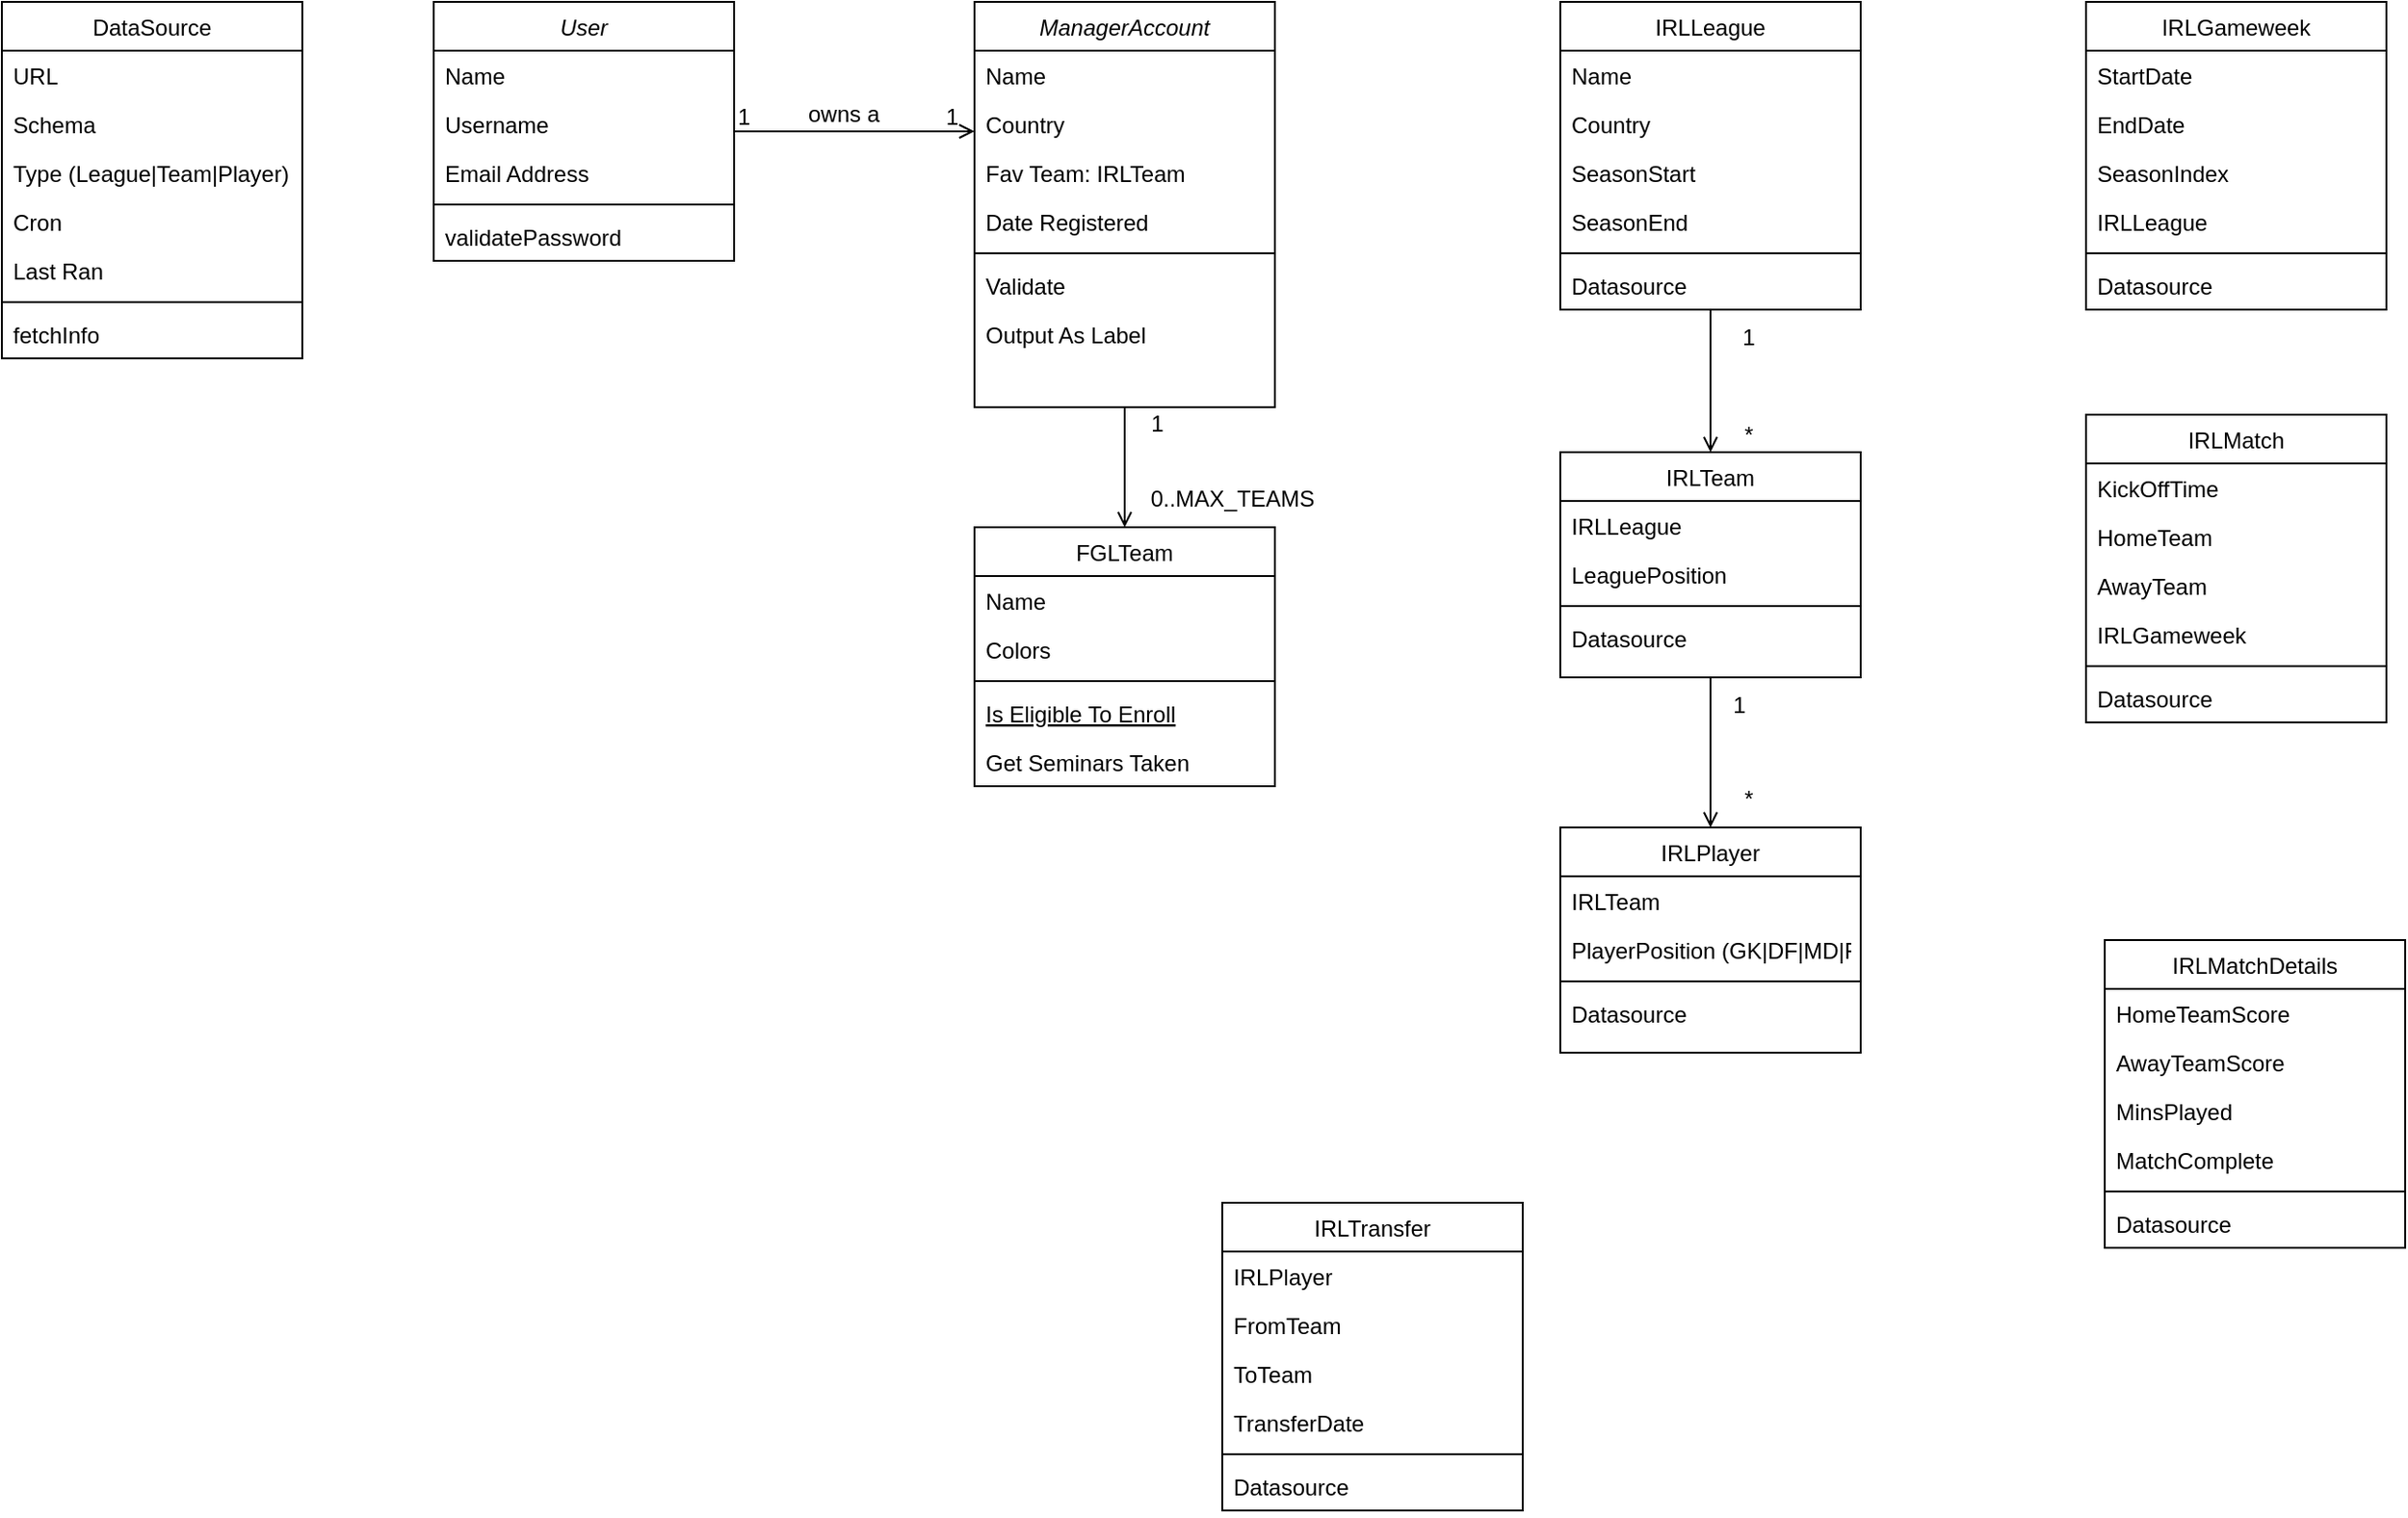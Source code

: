 <mxfile version="20.8.16" type="device"><diagram id="C5RBs43oDa-KdzZeNtuy" name="Page-1"><mxGraphModel dx="2389" dy="926" grid="1" gridSize="10" guides="1" tooltips="1" connect="1" arrows="1" fold="1" page="1" pageScale="1" pageWidth="827" pageHeight="1169" math="0" shadow="0"><root><mxCell id="WIyWlLk6GJQsqaUBKTNV-0"/><mxCell id="WIyWlLk6GJQsqaUBKTNV-1" parent="WIyWlLk6GJQsqaUBKTNV-0"/><mxCell id="zkfFHV4jXpPFQw0GAbJ--0" value="User" style="swimlane;fontStyle=2;align=center;verticalAlign=top;childLayout=stackLayout;horizontal=1;startSize=26;horizontalStack=0;resizeParent=1;resizeLast=0;collapsible=1;marginBottom=0;rounded=0;shadow=0;strokeWidth=1;" parent="WIyWlLk6GJQsqaUBKTNV-1" vertex="1"><mxGeometry x="220" y="120" width="160" height="138" as="geometry"><mxRectangle x="230" y="140" width="160" height="26" as="alternateBounds"/></mxGeometry></mxCell><mxCell id="zkfFHV4jXpPFQw0GAbJ--1" value="Name" style="text;align=left;verticalAlign=top;spacingLeft=4;spacingRight=4;overflow=hidden;rotatable=0;points=[[0,0.5],[1,0.5]];portConstraint=eastwest;" parent="zkfFHV4jXpPFQw0GAbJ--0" vertex="1"><mxGeometry y="26" width="160" height="26" as="geometry"/></mxCell><mxCell id="zkfFHV4jXpPFQw0GAbJ--2" value="Username" style="text;align=left;verticalAlign=top;spacingLeft=4;spacingRight=4;overflow=hidden;rotatable=0;points=[[0,0.5],[1,0.5]];portConstraint=eastwest;rounded=0;shadow=0;html=0;" parent="zkfFHV4jXpPFQw0GAbJ--0" vertex="1"><mxGeometry y="52" width="160" height="26" as="geometry"/></mxCell><mxCell id="zkfFHV4jXpPFQw0GAbJ--3" value="Email Address" style="text;align=left;verticalAlign=top;spacingLeft=4;spacingRight=4;overflow=hidden;rotatable=0;points=[[0,0.5],[1,0.5]];portConstraint=eastwest;rounded=0;shadow=0;html=0;" parent="zkfFHV4jXpPFQw0GAbJ--0" vertex="1"><mxGeometry y="78" width="160" height="26" as="geometry"/></mxCell><mxCell id="zkfFHV4jXpPFQw0GAbJ--4" value="" style="line;html=1;strokeWidth=1;align=left;verticalAlign=middle;spacingTop=-1;spacingLeft=3;spacingRight=3;rotatable=0;labelPosition=right;points=[];portConstraint=eastwest;" parent="zkfFHV4jXpPFQw0GAbJ--0" vertex="1"><mxGeometry y="104" width="160" height="8" as="geometry"/></mxCell><mxCell id="zkfFHV4jXpPFQw0GAbJ--5" value="validatePassword" style="text;align=left;verticalAlign=top;spacingLeft=4;spacingRight=4;overflow=hidden;rotatable=0;points=[[0,0.5],[1,0.5]];portConstraint=eastwest;" parent="zkfFHV4jXpPFQw0GAbJ--0" vertex="1"><mxGeometry y="112" width="160" height="26" as="geometry"/></mxCell><mxCell id="opDVSPh0P46vlXtMyU13-7" style="edgeStyle=orthogonalEdgeStyle;rounded=0;orthogonalLoop=1;jettySize=auto;html=1;entryX=0.5;entryY=0;entryDx=0;entryDy=0;endArrow=open;endFill=0;" parent="WIyWlLk6GJQsqaUBKTNV-1" source="zkfFHV4jXpPFQw0GAbJ--17" target="opDVSPh0P46vlXtMyU13-0" edge="1"><mxGeometry relative="1" as="geometry"/></mxCell><mxCell id="zkfFHV4jXpPFQw0GAbJ--17" value="ManagerAccount" style="swimlane;fontStyle=2;align=center;verticalAlign=top;childLayout=stackLayout;horizontal=1;startSize=26;horizontalStack=0;resizeParent=1;resizeLast=0;collapsible=1;marginBottom=0;rounded=0;shadow=0;strokeWidth=1;" parent="WIyWlLk6GJQsqaUBKTNV-1" vertex="1"><mxGeometry x="508" y="120" width="160" height="216" as="geometry"><mxRectangle x="550" y="140" width="160" height="26" as="alternateBounds"/></mxGeometry></mxCell><mxCell id="zkfFHV4jXpPFQw0GAbJ--18" value="Name" style="text;align=left;verticalAlign=top;spacingLeft=4;spacingRight=4;overflow=hidden;rotatable=0;points=[[0,0.5],[1,0.5]];portConstraint=eastwest;" parent="zkfFHV4jXpPFQw0GAbJ--17" vertex="1"><mxGeometry y="26" width="160" height="26" as="geometry"/></mxCell><mxCell id="zkfFHV4jXpPFQw0GAbJ--19" value="Country" style="text;align=left;verticalAlign=top;spacingLeft=4;spacingRight=4;overflow=hidden;rotatable=0;points=[[0,0.5],[1,0.5]];portConstraint=eastwest;rounded=0;shadow=0;html=0;" parent="zkfFHV4jXpPFQw0GAbJ--17" vertex="1"><mxGeometry y="52" width="160" height="26" as="geometry"/></mxCell><mxCell id="zkfFHV4jXpPFQw0GAbJ--20" value="Fav Team: IRLTeam" style="text;align=left;verticalAlign=top;spacingLeft=4;spacingRight=4;overflow=hidden;rotatable=0;points=[[0,0.5],[1,0.5]];portConstraint=eastwest;rounded=0;shadow=0;html=0;" parent="zkfFHV4jXpPFQw0GAbJ--17" vertex="1"><mxGeometry y="78" width="160" height="26" as="geometry"/></mxCell><mxCell id="zkfFHV4jXpPFQw0GAbJ--22" value="Date Registered" style="text;align=left;verticalAlign=top;spacingLeft=4;spacingRight=4;overflow=hidden;rotatable=0;points=[[0,0.5],[1,0.5]];portConstraint=eastwest;rounded=0;shadow=0;html=0;" parent="zkfFHV4jXpPFQw0GAbJ--17" vertex="1"><mxGeometry y="104" width="160" height="26" as="geometry"/></mxCell><mxCell id="zkfFHV4jXpPFQw0GAbJ--23" value="" style="line;html=1;strokeWidth=1;align=left;verticalAlign=middle;spacingTop=-1;spacingLeft=3;spacingRight=3;rotatable=0;labelPosition=right;points=[];portConstraint=eastwest;" parent="zkfFHV4jXpPFQw0GAbJ--17" vertex="1"><mxGeometry y="130" width="160" height="8" as="geometry"/></mxCell><mxCell id="zkfFHV4jXpPFQw0GAbJ--24" value="Validate" style="text;align=left;verticalAlign=top;spacingLeft=4;spacingRight=4;overflow=hidden;rotatable=0;points=[[0,0.5],[1,0.5]];portConstraint=eastwest;" parent="zkfFHV4jXpPFQw0GAbJ--17" vertex="1"><mxGeometry y="138" width="160" height="26" as="geometry"/></mxCell><mxCell id="zkfFHV4jXpPFQw0GAbJ--25" value="Output As Label" style="text;align=left;verticalAlign=top;spacingLeft=4;spacingRight=4;overflow=hidden;rotatable=0;points=[[0,0.5],[1,0.5]];portConstraint=eastwest;" parent="zkfFHV4jXpPFQw0GAbJ--17" vertex="1"><mxGeometry y="164" width="160" height="26" as="geometry"/></mxCell><mxCell id="zkfFHV4jXpPFQw0GAbJ--26" value="" style="endArrow=open;shadow=0;strokeWidth=1;rounded=0;endFill=1;edgeStyle=elbowEdgeStyle;elbow=vertical;" parent="WIyWlLk6GJQsqaUBKTNV-1" source="zkfFHV4jXpPFQw0GAbJ--0" target="zkfFHV4jXpPFQw0GAbJ--17" edge="1"><mxGeometry x="0.5" y="41" relative="1" as="geometry"><mxPoint x="380" y="192" as="sourcePoint"/><mxPoint x="540" y="192" as="targetPoint"/><mxPoint x="-40" y="32" as="offset"/></mxGeometry></mxCell><mxCell id="zkfFHV4jXpPFQw0GAbJ--27" value="1" style="resizable=0;align=left;verticalAlign=bottom;labelBackgroundColor=none;fontSize=12;" parent="zkfFHV4jXpPFQw0GAbJ--26" connectable="0" vertex="1"><mxGeometry x="-1" relative="1" as="geometry"><mxPoint y="1" as="offset"/></mxGeometry></mxCell><mxCell id="zkfFHV4jXpPFQw0GAbJ--28" value="1" style="resizable=0;align=right;verticalAlign=bottom;labelBackgroundColor=none;fontSize=12;" parent="zkfFHV4jXpPFQw0GAbJ--26" connectable="0" vertex="1"><mxGeometry x="1" relative="1" as="geometry"><mxPoint x="-7" y="1" as="offset"/></mxGeometry></mxCell><mxCell id="zkfFHV4jXpPFQw0GAbJ--29" value="owns a" style="text;html=1;resizable=0;points=[];;align=center;verticalAlign=middle;labelBackgroundColor=none;rounded=0;shadow=0;strokeWidth=1;fontSize=12;" parent="zkfFHV4jXpPFQw0GAbJ--26" vertex="1" connectable="0"><mxGeometry x="0.5" y="49" relative="1" as="geometry"><mxPoint x="-38" y="40" as="offset"/></mxGeometry></mxCell><mxCell id="opDVSPh0P46vlXtMyU13-0" value="FGLTeam" style="swimlane;fontStyle=0;align=center;verticalAlign=top;childLayout=stackLayout;horizontal=1;startSize=26;horizontalStack=0;resizeParent=1;resizeLast=0;collapsible=1;marginBottom=0;rounded=0;shadow=0;strokeWidth=1;" parent="WIyWlLk6GJQsqaUBKTNV-1" vertex="1"><mxGeometry x="508" y="400" width="160" height="138" as="geometry"><mxRectangle x="130" y="380" width="160" height="26" as="alternateBounds"/></mxGeometry></mxCell><mxCell id="opDVSPh0P46vlXtMyU13-1" value="Name" style="text;align=left;verticalAlign=top;spacingLeft=4;spacingRight=4;overflow=hidden;rotatable=0;points=[[0,0.5],[1,0.5]];portConstraint=eastwest;" parent="opDVSPh0P46vlXtMyU13-0" vertex="1"><mxGeometry y="26" width="160" height="26" as="geometry"/></mxCell><mxCell id="opDVSPh0P46vlXtMyU13-2" value="Colors" style="text;align=left;verticalAlign=top;spacingLeft=4;spacingRight=4;overflow=hidden;rotatable=0;points=[[0,0.5],[1,0.5]];portConstraint=eastwest;rounded=0;shadow=0;html=0;" parent="opDVSPh0P46vlXtMyU13-0" vertex="1"><mxGeometry y="52" width="160" height="26" as="geometry"/></mxCell><mxCell id="opDVSPh0P46vlXtMyU13-3" value="" style="line;html=1;strokeWidth=1;align=left;verticalAlign=middle;spacingTop=-1;spacingLeft=3;spacingRight=3;rotatable=0;labelPosition=right;points=[];portConstraint=eastwest;" parent="opDVSPh0P46vlXtMyU13-0" vertex="1"><mxGeometry y="78" width="160" height="8" as="geometry"/></mxCell><mxCell id="opDVSPh0P46vlXtMyU13-4" value="Is Eligible To Enroll" style="text;align=left;verticalAlign=top;spacingLeft=4;spacingRight=4;overflow=hidden;rotatable=0;points=[[0,0.5],[1,0.5]];portConstraint=eastwest;fontStyle=4" parent="opDVSPh0P46vlXtMyU13-0" vertex="1"><mxGeometry y="86" width="160" height="26" as="geometry"/></mxCell><mxCell id="opDVSPh0P46vlXtMyU13-5" value="Get Seminars Taken" style="text;align=left;verticalAlign=top;spacingLeft=4;spacingRight=4;overflow=hidden;rotatable=0;points=[[0,0.5],[1,0.5]];portConstraint=eastwest;" parent="opDVSPh0P46vlXtMyU13-0" vertex="1"><mxGeometry y="112" width="160" height="26" as="geometry"/></mxCell><mxCell id="opDVSPh0P46vlXtMyU13-8" value="1" style="text;html=1;align=center;verticalAlign=middle;resizable=0;points=[];autosize=1;strokeColor=none;fillColor=none;" parent="WIyWlLk6GJQsqaUBKTNV-1" vertex="1"><mxGeometry x="590" y="330" width="30" height="30" as="geometry"/></mxCell><mxCell id="opDVSPh0P46vlXtMyU13-9" value="0..MAX_TEAMS" style="text;html=1;align=center;verticalAlign=middle;resizable=0;points=[];autosize=1;strokeColor=none;fillColor=none;" parent="WIyWlLk6GJQsqaUBKTNV-1" vertex="1"><mxGeometry x="590" y="370" width="110" height="30" as="geometry"/></mxCell><mxCell id="opDVSPh0P46vlXtMyU13-66" style="edgeStyle=orthogonalEdgeStyle;rounded=0;orthogonalLoop=1;jettySize=auto;html=1;entryX=0.5;entryY=0;entryDx=0;entryDy=0;endArrow=open;endFill=0;" parent="WIyWlLk6GJQsqaUBKTNV-1" source="opDVSPh0P46vlXtMyU13-10" target="opDVSPh0P46vlXtMyU13-22" edge="1"><mxGeometry relative="1" as="geometry"/></mxCell><mxCell id="opDVSPh0P46vlXtMyU13-10" value="IRLLeague" style="swimlane;fontStyle=0;align=center;verticalAlign=top;childLayout=stackLayout;horizontal=1;startSize=26;horizontalStack=0;resizeParent=1;resizeLast=0;collapsible=1;marginBottom=0;rounded=0;shadow=0;strokeWidth=1;" parent="WIyWlLk6GJQsqaUBKTNV-1" vertex="1"><mxGeometry x="820" y="120" width="160" height="164" as="geometry"><mxRectangle x="130" y="380" width="160" height="26" as="alternateBounds"/></mxGeometry></mxCell><mxCell id="opDVSPh0P46vlXtMyU13-11" value="Name" style="text;align=left;verticalAlign=top;spacingLeft=4;spacingRight=4;overflow=hidden;rotatable=0;points=[[0,0.5],[1,0.5]];portConstraint=eastwest;" parent="opDVSPh0P46vlXtMyU13-10" vertex="1"><mxGeometry y="26" width="160" height="26" as="geometry"/></mxCell><mxCell id="opDVSPh0P46vlXtMyU13-12" value="Country" style="text;align=left;verticalAlign=top;spacingLeft=4;spacingRight=4;overflow=hidden;rotatable=0;points=[[0,0.5],[1,0.5]];portConstraint=eastwest;rounded=0;shadow=0;html=0;" parent="opDVSPh0P46vlXtMyU13-10" vertex="1"><mxGeometry y="52" width="160" height="26" as="geometry"/></mxCell><mxCell id="opDVSPh0P46vlXtMyU13-46" value="SeasonStart" style="text;align=left;verticalAlign=top;spacingLeft=4;spacingRight=4;overflow=hidden;rotatable=0;points=[[0,0.5],[1,0.5]];portConstraint=eastwest;rounded=0;shadow=0;html=0;" parent="opDVSPh0P46vlXtMyU13-10" vertex="1"><mxGeometry y="78" width="160" height="26" as="geometry"/></mxCell><mxCell id="opDVSPh0P46vlXtMyU13-47" value="SeasonEnd" style="text;align=left;verticalAlign=top;spacingLeft=4;spacingRight=4;overflow=hidden;rotatable=0;points=[[0,0.5],[1,0.5]];portConstraint=eastwest;rounded=0;shadow=0;html=0;" parent="opDVSPh0P46vlXtMyU13-10" vertex="1"><mxGeometry y="104" width="160" height="26" as="geometry"/></mxCell><mxCell id="opDVSPh0P46vlXtMyU13-13" value="" style="line;html=1;strokeWidth=1;align=left;verticalAlign=middle;spacingTop=-1;spacingLeft=3;spacingRight=3;rotatable=0;labelPosition=right;points=[];portConstraint=eastwest;" parent="opDVSPh0P46vlXtMyU13-10" vertex="1"><mxGeometry y="130" width="160" height="8" as="geometry"/></mxCell><mxCell id="opDVSPh0P46vlXtMyU13-15" value="Datasource" style="text;align=left;verticalAlign=top;spacingLeft=4;spacingRight=4;overflow=hidden;rotatable=0;points=[[0,0.5],[1,0.5]];portConstraint=eastwest;" parent="opDVSPh0P46vlXtMyU13-10" vertex="1"><mxGeometry y="138" width="160" height="26" as="geometry"/></mxCell><mxCell id="opDVSPh0P46vlXtMyU13-17" value="DataSource" style="swimlane;fontStyle=0;align=center;verticalAlign=top;childLayout=stackLayout;horizontal=1;startSize=26;horizontalStack=0;resizeParent=1;resizeLast=0;collapsible=1;marginBottom=0;rounded=0;shadow=0;strokeWidth=1;" parent="WIyWlLk6GJQsqaUBKTNV-1" vertex="1"><mxGeometry x="-10" y="120" width="160" height="190" as="geometry"><mxRectangle x="130" y="380" width="160" height="26" as="alternateBounds"/></mxGeometry></mxCell><mxCell id="opDVSPh0P46vlXtMyU13-18" value="URL" style="text;align=left;verticalAlign=top;spacingLeft=4;spacingRight=4;overflow=hidden;rotatable=0;points=[[0,0.5],[1,0.5]];portConstraint=eastwest;" parent="opDVSPh0P46vlXtMyU13-17" vertex="1"><mxGeometry y="26" width="160" height="26" as="geometry"/></mxCell><mxCell id="opDVSPh0P46vlXtMyU13-19" value="Schema" style="text;align=left;verticalAlign=top;spacingLeft=4;spacingRight=4;overflow=hidden;rotatable=0;points=[[0,0.5],[1,0.5]];portConstraint=eastwest;rounded=0;shadow=0;html=0;" parent="opDVSPh0P46vlXtMyU13-17" vertex="1"><mxGeometry y="52" width="160" height="26" as="geometry"/></mxCell><mxCell id="opDVSPh0P46vlXtMyU13-37" value="Type (League|Team|Player)" style="text;align=left;verticalAlign=top;spacingLeft=4;spacingRight=4;overflow=hidden;rotatable=0;points=[[0,0.5],[1,0.5]];portConstraint=eastwest;rounded=0;shadow=0;html=0;" parent="opDVSPh0P46vlXtMyU13-17" vertex="1"><mxGeometry y="78" width="160" height="26" as="geometry"/></mxCell><mxCell id="opDVSPh0P46vlXtMyU13-38" value="Cron" style="text;align=left;verticalAlign=top;spacingLeft=4;spacingRight=4;overflow=hidden;rotatable=0;points=[[0,0.5],[1,0.5]];portConstraint=eastwest;rounded=0;shadow=0;html=0;" parent="opDVSPh0P46vlXtMyU13-17" vertex="1"><mxGeometry y="104" width="160" height="26" as="geometry"/></mxCell><mxCell id="opDVSPh0P46vlXtMyU13-39" value="Last Ran" style="text;align=left;verticalAlign=top;spacingLeft=4;spacingRight=4;overflow=hidden;rotatable=0;points=[[0,0.5],[1,0.5]];portConstraint=eastwest;rounded=0;shadow=0;html=0;" parent="opDVSPh0P46vlXtMyU13-17" vertex="1"><mxGeometry y="130" width="160" height="26" as="geometry"/></mxCell><mxCell id="opDVSPh0P46vlXtMyU13-20" value="" style="line;html=1;strokeWidth=1;align=left;verticalAlign=middle;spacingTop=-1;spacingLeft=3;spacingRight=3;rotatable=0;labelPosition=right;points=[];portConstraint=eastwest;" parent="opDVSPh0P46vlXtMyU13-17" vertex="1"><mxGeometry y="156" width="160" height="8" as="geometry"/></mxCell><mxCell id="opDVSPh0P46vlXtMyU13-21" value="fetchInfo" style="text;align=left;verticalAlign=top;spacingLeft=4;spacingRight=4;overflow=hidden;rotatable=0;points=[[0,0.5],[1,0.5]];portConstraint=eastwest;" parent="opDVSPh0P46vlXtMyU13-17" vertex="1"><mxGeometry y="164" width="160" height="26" as="geometry"/></mxCell><mxCell id="opDVSPh0P46vlXtMyU13-69" style="edgeStyle=orthogonalEdgeStyle;rounded=0;orthogonalLoop=1;jettySize=auto;html=1;entryX=0.5;entryY=0;entryDx=0;entryDy=0;endArrow=open;endFill=0;" parent="WIyWlLk6GJQsqaUBKTNV-1" source="opDVSPh0P46vlXtMyU13-22" target="opDVSPh0P46vlXtMyU13-27" edge="1"><mxGeometry relative="1" as="geometry"/></mxCell><mxCell id="opDVSPh0P46vlXtMyU13-22" value="IRLTeam" style="swimlane;fontStyle=0;align=center;verticalAlign=top;childLayout=stackLayout;horizontal=1;startSize=26;horizontalStack=0;resizeParent=1;resizeLast=0;collapsible=1;marginBottom=0;rounded=0;shadow=0;strokeWidth=1;" parent="WIyWlLk6GJQsqaUBKTNV-1" vertex="1"><mxGeometry x="820" y="360" width="160" height="120" as="geometry"><mxRectangle x="130" y="380" width="160" height="26" as="alternateBounds"/></mxGeometry></mxCell><mxCell id="opDVSPh0P46vlXtMyU13-23" value="IRLLeague" style="text;align=left;verticalAlign=top;spacingLeft=4;spacingRight=4;overflow=hidden;rotatable=0;points=[[0,0.5],[1,0.5]];portConstraint=eastwest;" parent="opDVSPh0P46vlXtMyU13-22" vertex="1"><mxGeometry y="26" width="160" height="26" as="geometry"/></mxCell><mxCell id="opDVSPh0P46vlXtMyU13-24" value="LeaguePosition" style="text;align=left;verticalAlign=top;spacingLeft=4;spacingRight=4;overflow=hidden;rotatable=0;points=[[0,0.5],[1,0.5]];portConstraint=eastwest;rounded=0;shadow=0;html=0;" parent="opDVSPh0P46vlXtMyU13-22" vertex="1"><mxGeometry y="52" width="160" height="26" as="geometry"/></mxCell><mxCell id="opDVSPh0P46vlXtMyU13-25" value="" style="line;html=1;strokeWidth=1;align=left;verticalAlign=middle;spacingTop=-1;spacingLeft=3;spacingRight=3;rotatable=0;labelPosition=right;points=[];portConstraint=eastwest;" parent="opDVSPh0P46vlXtMyU13-22" vertex="1"><mxGeometry y="78" width="160" height="8" as="geometry"/></mxCell><mxCell id="opDVSPh0P46vlXtMyU13-26" value="Datasource" style="text;align=left;verticalAlign=top;spacingLeft=4;spacingRight=4;overflow=hidden;rotatable=0;points=[[0,0.5],[1,0.5]];portConstraint=eastwest;" parent="opDVSPh0P46vlXtMyU13-22" vertex="1"><mxGeometry y="86" width="160" height="26" as="geometry"/></mxCell><mxCell id="opDVSPh0P46vlXtMyU13-27" value="IRLPlayer" style="swimlane;fontStyle=0;align=center;verticalAlign=top;childLayout=stackLayout;horizontal=1;startSize=26;horizontalStack=0;resizeParent=1;resizeLast=0;collapsible=1;marginBottom=0;rounded=0;shadow=0;strokeWidth=1;" parent="WIyWlLk6GJQsqaUBKTNV-1" vertex="1"><mxGeometry x="820" y="560" width="160" height="120" as="geometry"><mxRectangle x="130" y="380" width="160" height="26" as="alternateBounds"/></mxGeometry></mxCell><mxCell id="opDVSPh0P46vlXtMyU13-28" value="IRLTeam" style="text;align=left;verticalAlign=top;spacingLeft=4;spacingRight=4;overflow=hidden;rotatable=0;points=[[0,0.5],[1,0.5]];portConstraint=eastwest;" parent="opDVSPh0P46vlXtMyU13-27" vertex="1"><mxGeometry y="26" width="160" height="26" as="geometry"/></mxCell><mxCell id="opDVSPh0P46vlXtMyU13-29" value="PlayerPosition (GK|DF|MD|FW)" style="text;align=left;verticalAlign=top;spacingLeft=4;spacingRight=4;overflow=hidden;rotatable=0;points=[[0,0.5],[1,0.5]];portConstraint=eastwest;rounded=0;shadow=0;html=0;" parent="opDVSPh0P46vlXtMyU13-27" vertex="1"><mxGeometry y="52" width="160" height="26" as="geometry"/></mxCell><mxCell id="opDVSPh0P46vlXtMyU13-30" value="" style="line;html=1;strokeWidth=1;align=left;verticalAlign=middle;spacingTop=-1;spacingLeft=3;spacingRight=3;rotatable=0;labelPosition=right;points=[];portConstraint=eastwest;" parent="opDVSPh0P46vlXtMyU13-27" vertex="1"><mxGeometry y="78" width="160" height="8" as="geometry"/></mxCell><mxCell id="opDVSPh0P46vlXtMyU13-31" value="Datasource" style="text;align=left;verticalAlign=top;spacingLeft=4;spacingRight=4;overflow=hidden;rotatable=0;points=[[0,0.5],[1,0.5]];portConstraint=eastwest;" parent="opDVSPh0P46vlXtMyU13-27" vertex="1"><mxGeometry y="86" width="160" height="26" as="geometry"/></mxCell><mxCell id="opDVSPh0P46vlXtMyU13-40" value="IRLGameweek" style="swimlane;fontStyle=0;align=center;verticalAlign=top;childLayout=stackLayout;horizontal=1;startSize=26;horizontalStack=0;resizeParent=1;resizeLast=0;collapsible=1;marginBottom=0;rounded=0;shadow=0;strokeWidth=1;" parent="WIyWlLk6GJQsqaUBKTNV-1" vertex="1"><mxGeometry x="1100" y="120" width="160" height="164" as="geometry"><mxRectangle x="130" y="380" width="160" height="26" as="alternateBounds"/></mxGeometry></mxCell><mxCell id="opDVSPh0P46vlXtMyU13-41" value="StartDate" style="text;align=left;verticalAlign=top;spacingLeft=4;spacingRight=4;overflow=hidden;rotatable=0;points=[[0,0.5],[1,0.5]];portConstraint=eastwest;" parent="opDVSPh0P46vlXtMyU13-40" vertex="1"><mxGeometry y="26" width="160" height="26" as="geometry"/></mxCell><mxCell id="opDVSPh0P46vlXtMyU13-42" value="EndDate" style="text;align=left;verticalAlign=top;spacingLeft=4;spacingRight=4;overflow=hidden;rotatable=0;points=[[0,0.5],[1,0.5]];portConstraint=eastwest;rounded=0;shadow=0;html=0;" parent="opDVSPh0P46vlXtMyU13-40" vertex="1"><mxGeometry y="52" width="160" height="26" as="geometry"/></mxCell><mxCell id="opDVSPh0P46vlXtMyU13-45" value="SeasonIndex" style="text;align=left;verticalAlign=top;spacingLeft=4;spacingRight=4;overflow=hidden;rotatable=0;points=[[0,0.5],[1,0.5]];portConstraint=eastwest;rounded=0;shadow=0;html=0;" parent="opDVSPh0P46vlXtMyU13-40" vertex="1"><mxGeometry y="78" width="160" height="26" as="geometry"/></mxCell><mxCell id="opDVSPh0P46vlXtMyU13-48" value="IRLLeague" style="text;align=left;verticalAlign=top;spacingLeft=4;spacingRight=4;overflow=hidden;rotatable=0;points=[[0,0.5],[1,0.5]];portConstraint=eastwest;rounded=0;shadow=0;html=0;" parent="opDVSPh0P46vlXtMyU13-40" vertex="1"><mxGeometry y="104" width="160" height="26" as="geometry"/></mxCell><mxCell id="opDVSPh0P46vlXtMyU13-43" value="" style="line;html=1;strokeWidth=1;align=left;verticalAlign=middle;spacingTop=-1;spacingLeft=3;spacingRight=3;rotatable=0;labelPosition=right;points=[];portConstraint=eastwest;" parent="opDVSPh0P46vlXtMyU13-40" vertex="1"><mxGeometry y="130" width="160" height="8" as="geometry"/></mxCell><mxCell id="opDVSPh0P46vlXtMyU13-44" value="Datasource" style="text;align=left;verticalAlign=top;spacingLeft=4;spacingRight=4;overflow=hidden;rotatable=0;points=[[0,0.5],[1,0.5]];portConstraint=eastwest;" parent="opDVSPh0P46vlXtMyU13-40" vertex="1"><mxGeometry y="138" width="160" height="26" as="geometry"/></mxCell><mxCell id="opDVSPh0P46vlXtMyU13-49" value="IRLMatch" style="swimlane;fontStyle=0;align=center;verticalAlign=top;childLayout=stackLayout;horizontal=1;startSize=26;horizontalStack=0;resizeParent=1;resizeLast=0;collapsible=1;marginBottom=0;rounded=0;shadow=0;strokeWidth=1;" parent="WIyWlLk6GJQsqaUBKTNV-1" vertex="1"><mxGeometry x="1100" y="340" width="160" height="164" as="geometry"><mxRectangle x="130" y="380" width="160" height="26" as="alternateBounds"/></mxGeometry></mxCell><mxCell id="opDVSPh0P46vlXtMyU13-50" value="KickOffTime" style="text;align=left;verticalAlign=top;spacingLeft=4;spacingRight=4;overflow=hidden;rotatable=0;points=[[0,0.5],[1,0.5]];portConstraint=eastwest;" parent="opDVSPh0P46vlXtMyU13-49" vertex="1"><mxGeometry y="26" width="160" height="26" as="geometry"/></mxCell><mxCell id="opDVSPh0P46vlXtMyU13-52" value="HomeTeam" style="text;align=left;verticalAlign=top;spacingLeft=4;spacingRight=4;overflow=hidden;rotatable=0;points=[[0,0.5],[1,0.5]];portConstraint=eastwest;rounded=0;shadow=0;html=0;" parent="opDVSPh0P46vlXtMyU13-49" vertex="1"><mxGeometry y="52" width="160" height="26" as="geometry"/></mxCell><mxCell id="opDVSPh0P46vlXtMyU13-56" value="AwayTeam" style="text;align=left;verticalAlign=top;spacingLeft=4;spacingRight=4;overflow=hidden;rotatable=0;points=[[0,0.5],[1,0.5]];portConstraint=eastwest;rounded=0;shadow=0;html=0;" parent="opDVSPh0P46vlXtMyU13-49" vertex="1"><mxGeometry y="78" width="160" height="26" as="geometry"/></mxCell><mxCell id="opDVSPh0P46vlXtMyU13-57" value="IRLGameweek" style="text;align=left;verticalAlign=top;spacingLeft=4;spacingRight=4;overflow=hidden;rotatable=0;points=[[0,0.5],[1,0.5]];portConstraint=eastwest;rounded=0;shadow=0;html=0;" parent="opDVSPh0P46vlXtMyU13-49" vertex="1"><mxGeometry y="104" width="160" height="26" as="geometry"/></mxCell><mxCell id="opDVSPh0P46vlXtMyU13-54" value="" style="line;html=1;strokeWidth=1;align=left;verticalAlign=middle;spacingTop=-1;spacingLeft=3;spacingRight=3;rotatable=0;labelPosition=right;points=[];portConstraint=eastwest;" parent="opDVSPh0P46vlXtMyU13-49" vertex="1"><mxGeometry y="130" width="160" height="8" as="geometry"/></mxCell><mxCell id="opDVSPh0P46vlXtMyU13-55" value="Datasource" style="text;align=left;verticalAlign=top;spacingLeft=4;spacingRight=4;overflow=hidden;rotatable=0;points=[[0,0.5],[1,0.5]];portConstraint=eastwest;" parent="opDVSPh0P46vlXtMyU13-49" vertex="1"><mxGeometry y="138" width="160" height="26" as="geometry"/></mxCell><mxCell id="opDVSPh0P46vlXtMyU13-58" value="IRLMatchDetails" style="swimlane;fontStyle=0;align=center;verticalAlign=top;childLayout=stackLayout;horizontal=1;startSize=26;horizontalStack=0;resizeParent=1;resizeLast=0;collapsible=1;marginBottom=0;rounded=0;shadow=0;strokeWidth=1;" parent="WIyWlLk6GJQsqaUBKTNV-1" vertex="1"><mxGeometry x="1110" y="620" width="160" height="164" as="geometry"><mxRectangle x="130" y="380" width="160" height="26" as="alternateBounds"/></mxGeometry></mxCell><mxCell id="opDVSPh0P46vlXtMyU13-59" value="HomeTeamScore" style="text;align=left;verticalAlign=top;spacingLeft=4;spacingRight=4;overflow=hidden;rotatable=0;points=[[0,0.5],[1,0.5]];portConstraint=eastwest;" parent="opDVSPh0P46vlXtMyU13-58" vertex="1"><mxGeometry y="26" width="160" height="26" as="geometry"/></mxCell><mxCell id="opDVSPh0P46vlXtMyU13-60" value="AwayTeamScore" style="text;align=left;verticalAlign=top;spacingLeft=4;spacingRight=4;overflow=hidden;rotatable=0;points=[[0,0.5],[1,0.5]];portConstraint=eastwest;rounded=0;shadow=0;html=0;" parent="opDVSPh0P46vlXtMyU13-58" vertex="1"><mxGeometry y="52" width="160" height="26" as="geometry"/></mxCell><mxCell id="opDVSPh0P46vlXtMyU13-61" value="MinsPlayed" style="text;align=left;verticalAlign=top;spacingLeft=4;spacingRight=4;overflow=hidden;rotatable=0;points=[[0,0.5],[1,0.5]];portConstraint=eastwest;rounded=0;shadow=0;html=0;" parent="opDVSPh0P46vlXtMyU13-58" vertex="1"><mxGeometry y="78" width="160" height="26" as="geometry"/></mxCell><mxCell id="opDVSPh0P46vlXtMyU13-65" value="MatchComplete" style="text;align=left;verticalAlign=top;spacingLeft=4;spacingRight=4;overflow=hidden;rotatable=0;points=[[0,0.5],[1,0.5]];portConstraint=eastwest;rounded=0;shadow=0;html=0;" parent="opDVSPh0P46vlXtMyU13-58" vertex="1"><mxGeometry y="104" width="160" height="26" as="geometry"/></mxCell><mxCell id="opDVSPh0P46vlXtMyU13-63" value="" style="line;html=1;strokeWidth=1;align=left;verticalAlign=middle;spacingTop=-1;spacingLeft=3;spacingRight=3;rotatable=0;labelPosition=right;points=[];portConstraint=eastwest;" parent="opDVSPh0P46vlXtMyU13-58" vertex="1"><mxGeometry y="130" width="160" height="8" as="geometry"/></mxCell><mxCell id="opDVSPh0P46vlXtMyU13-64" value="Datasource" style="text;align=left;verticalAlign=top;spacingLeft=4;spacingRight=4;overflow=hidden;rotatable=0;points=[[0,0.5],[1,0.5]];portConstraint=eastwest;" parent="opDVSPh0P46vlXtMyU13-58" vertex="1"><mxGeometry y="138" width="160" height="26" as="geometry"/></mxCell><mxCell id="opDVSPh0P46vlXtMyU13-67" value="1" style="text;html=1;align=center;verticalAlign=middle;resizable=0;points=[];autosize=1;strokeColor=none;fillColor=none;" parent="WIyWlLk6GJQsqaUBKTNV-1" vertex="1"><mxGeometry x="905" y="284" width="30" height="30" as="geometry"/></mxCell><mxCell id="opDVSPh0P46vlXtMyU13-68" value="*" style="text;html=1;align=center;verticalAlign=middle;resizable=0;points=[];autosize=1;strokeColor=none;fillColor=none;" parent="WIyWlLk6GJQsqaUBKTNV-1" vertex="1"><mxGeometry x="905" y="336" width="30" height="30" as="geometry"/></mxCell><mxCell id="opDVSPh0P46vlXtMyU13-70" value="1" style="text;html=1;align=center;verticalAlign=middle;resizable=0;points=[];autosize=1;strokeColor=none;fillColor=none;" parent="WIyWlLk6GJQsqaUBKTNV-1" vertex="1"><mxGeometry x="900" y="480" width="30" height="30" as="geometry"/></mxCell><mxCell id="opDVSPh0P46vlXtMyU13-71" value="*" style="text;html=1;align=center;verticalAlign=middle;resizable=0;points=[];autosize=1;strokeColor=none;fillColor=none;" parent="WIyWlLk6GJQsqaUBKTNV-1" vertex="1"><mxGeometry x="905" y="530" width="30" height="30" as="geometry"/></mxCell><mxCell id="opDVSPh0P46vlXtMyU13-72" value="IRLTransfer" style="swimlane;fontStyle=0;align=center;verticalAlign=top;childLayout=stackLayout;horizontal=1;startSize=26;horizontalStack=0;resizeParent=1;resizeLast=0;collapsible=1;marginBottom=0;rounded=0;shadow=0;strokeWidth=1;" parent="WIyWlLk6GJQsqaUBKTNV-1" vertex="1"><mxGeometry x="640" y="760" width="160" height="164" as="geometry"><mxRectangle x="130" y="380" width="160" height="26" as="alternateBounds"/></mxGeometry></mxCell><mxCell id="opDVSPh0P46vlXtMyU13-73" value="IRLPlayer" style="text;align=left;verticalAlign=top;spacingLeft=4;spacingRight=4;overflow=hidden;rotatable=0;points=[[0,0.5],[1,0.5]];portConstraint=eastwest;" parent="opDVSPh0P46vlXtMyU13-72" vertex="1"><mxGeometry y="26" width="160" height="26" as="geometry"/></mxCell><mxCell id="opDVSPh0P46vlXtMyU13-74" value="FromTeam" style="text;align=left;verticalAlign=top;spacingLeft=4;spacingRight=4;overflow=hidden;rotatable=0;points=[[0,0.5],[1,0.5]];portConstraint=eastwest;rounded=0;shadow=0;html=0;" parent="opDVSPh0P46vlXtMyU13-72" vertex="1"><mxGeometry y="52" width="160" height="26" as="geometry"/></mxCell><mxCell id="opDVSPh0P46vlXtMyU13-75" value="ToTeam" style="text;align=left;verticalAlign=top;spacingLeft=4;spacingRight=4;overflow=hidden;rotatable=0;points=[[0,0.5],[1,0.5]];portConstraint=eastwest;rounded=0;shadow=0;html=0;" parent="opDVSPh0P46vlXtMyU13-72" vertex="1"><mxGeometry y="78" width="160" height="26" as="geometry"/></mxCell><mxCell id="opDVSPh0P46vlXtMyU13-76" value="TransferDate" style="text;align=left;verticalAlign=top;spacingLeft=4;spacingRight=4;overflow=hidden;rotatable=0;points=[[0,0.5],[1,0.5]];portConstraint=eastwest;rounded=0;shadow=0;html=0;" parent="opDVSPh0P46vlXtMyU13-72" vertex="1"><mxGeometry y="104" width="160" height="26" as="geometry"/></mxCell><mxCell id="opDVSPh0P46vlXtMyU13-77" value="" style="line;html=1;strokeWidth=1;align=left;verticalAlign=middle;spacingTop=-1;spacingLeft=3;spacingRight=3;rotatable=0;labelPosition=right;points=[];portConstraint=eastwest;" parent="opDVSPh0P46vlXtMyU13-72" vertex="1"><mxGeometry y="130" width="160" height="8" as="geometry"/></mxCell><mxCell id="opDVSPh0P46vlXtMyU13-78" value="Datasource" style="text;align=left;verticalAlign=top;spacingLeft=4;spacingRight=4;overflow=hidden;rotatable=0;points=[[0,0.5],[1,0.5]];portConstraint=eastwest;" parent="opDVSPh0P46vlXtMyU13-72" vertex="1"><mxGeometry y="138" width="160" height="26" as="geometry"/></mxCell></root></mxGraphModel></diagram></mxfile>